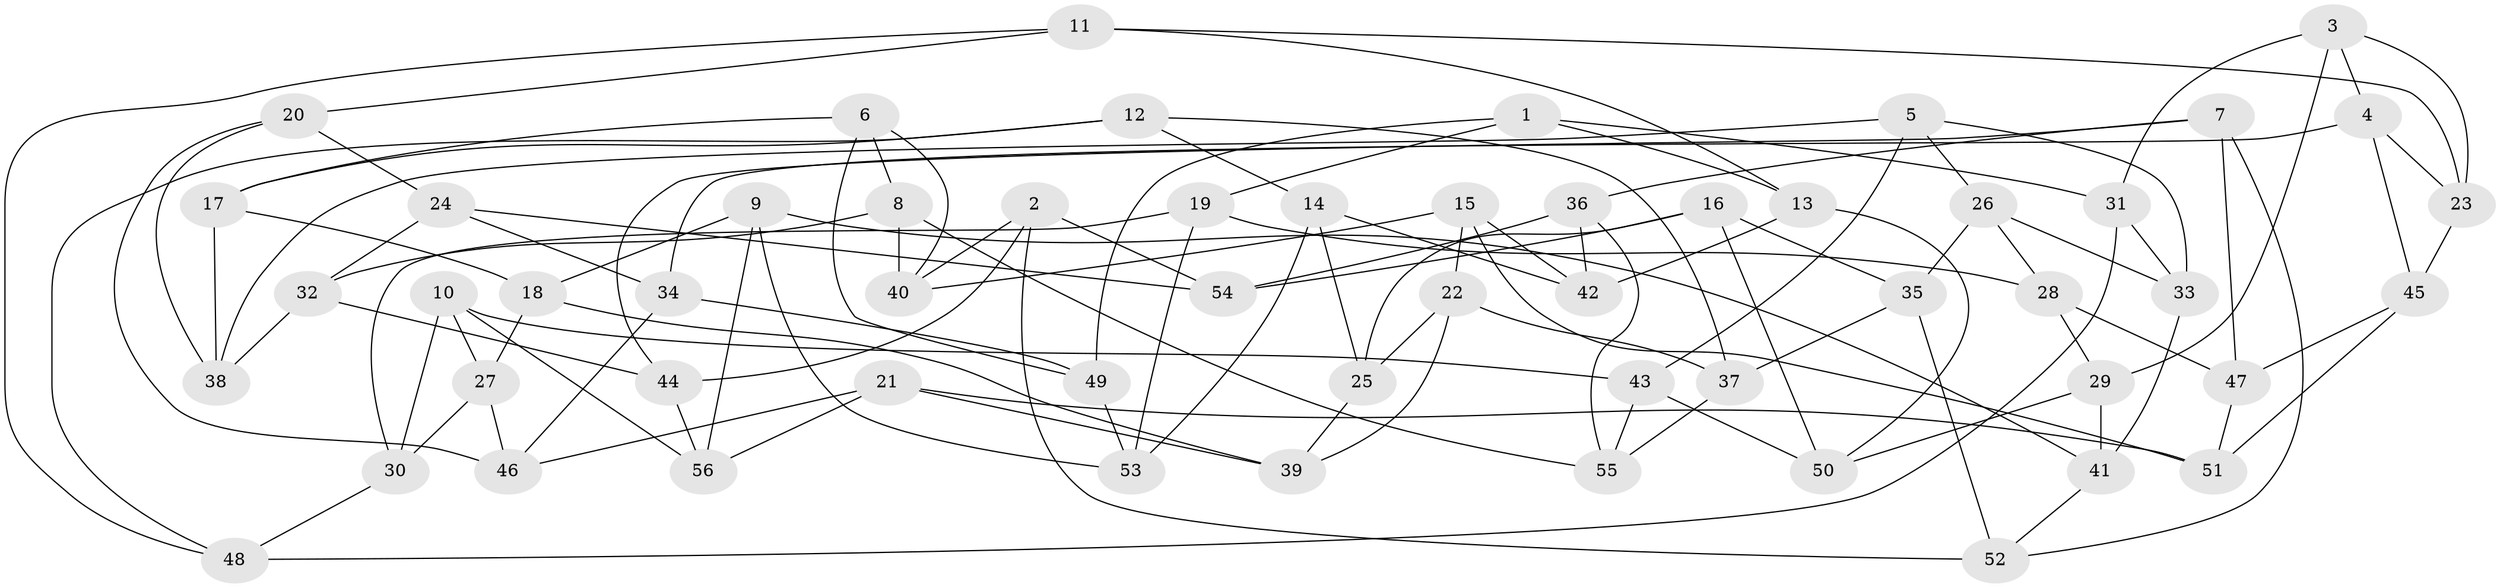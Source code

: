 // Generated by graph-tools (version 1.1) at 2025/58/03/09/25 04:58:07]
// undirected, 56 vertices, 112 edges
graph export_dot {
graph [start="1"]
  node [color=gray90,style=filled];
  1;
  2;
  3;
  4;
  5;
  6;
  7;
  8;
  9;
  10;
  11;
  12;
  13;
  14;
  15;
  16;
  17;
  18;
  19;
  20;
  21;
  22;
  23;
  24;
  25;
  26;
  27;
  28;
  29;
  30;
  31;
  32;
  33;
  34;
  35;
  36;
  37;
  38;
  39;
  40;
  41;
  42;
  43;
  44;
  45;
  46;
  47;
  48;
  49;
  50;
  51;
  52;
  53;
  54;
  55;
  56;
  1 -- 19;
  1 -- 13;
  1 -- 31;
  1 -- 49;
  2 -- 44;
  2 -- 52;
  2 -- 40;
  2 -- 54;
  3 -- 4;
  3 -- 29;
  3 -- 31;
  3 -- 23;
  4 -- 45;
  4 -- 23;
  4 -- 34;
  5 -- 43;
  5 -- 26;
  5 -- 33;
  5 -- 38;
  6 -- 8;
  6 -- 40;
  6 -- 17;
  6 -- 49;
  7 -- 36;
  7 -- 47;
  7 -- 44;
  7 -- 52;
  8 -- 55;
  8 -- 40;
  8 -- 32;
  9 -- 41;
  9 -- 53;
  9 -- 18;
  9 -- 56;
  10 -- 43;
  10 -- 27;
  10 -- 56;
  10 -- 30;
  11 -- 20;
  11 -- 48;
  11 -- 23;
  11 -- 13;
  12 -- 48;
  12 -- 14;
  12 -- 17;
  12 -- 37;
  13 -- 50;
  13 -- 42;
  14 -- 53;
  14 -- 42;
  14 -- 25;
  15 -- 51;
  15 -- 22;
  15 -- 42;
  15 -- 40;
  16 -- 54;
  16 -- 35;
  16 -- 50;
  16 -- 25;
  17 -- 38;
  17 -- 18;
  18 -- 39;
  18 -- 27;
  19 -- 28;
  19 -- 30;
  19 -- 53;
  20 -- 46;
  20 -- 24;
  20 -- 38;
  21 -- 51;
  21 -- 56;
  21 -- 39;
  21 -- 46;
  22 -- 39;
  22 -- 25;
  22 -- 37;
  23 -- 45;
  24 -- 32;
  24 -- 34;
  24 -- 54;
  25 -- 39;
  26 -- 28;
  26 -- 35;
  26 -- 33;
  27 -- 46;
  27 -- 30;
  28 -- 47;
  28 -- 29;
  29 -- 41;
  29 -- 50;
  30 -- 48;
  31 -- 33;
  31 -- 48;
  32 -- 44;
  32 -- 38;
  33 -- 41;
  34 -- 49;
  34 -- 46;
  35 -- 52;
  35 -- 37;
  36 -- 42;
  36 -- 55;
  36 -- 54;
  37 -- 55;
  41 -- 52;
  43 -- 55;
  43 -- 50;
  44 -- 56;
  45 -- 51;
  45 -- 47;
  47 -- 51;
  49 -- 53;
}
